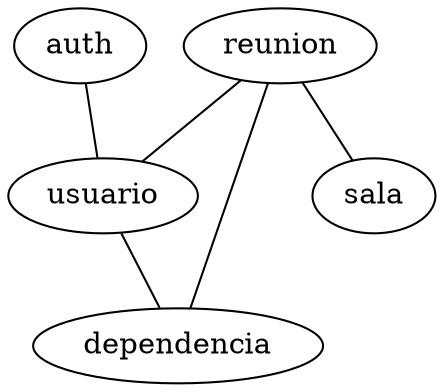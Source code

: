 graph {

    node [shape=ellipse]
    auth -- usuario;
    usuario -- dependencia;
    reunion -- usuario;
    reunion -- dependencia;
    reunion -- sala;

}
